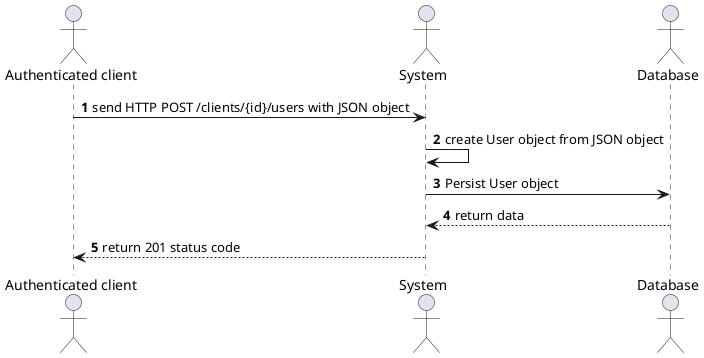 @startuml
'https://plantuml.com/sequence-diagram

autonumber

actor "Authenticated client" as client
actor System                as system
actor Database              as db

client  -> system  : send HTTP POST /clients/{id}/users with JSON object
system -> system  : create User object from JSON object
system -> db      : Persist User object
system <-- db     : return data
client  <-- system : return 201 status code

@enduml